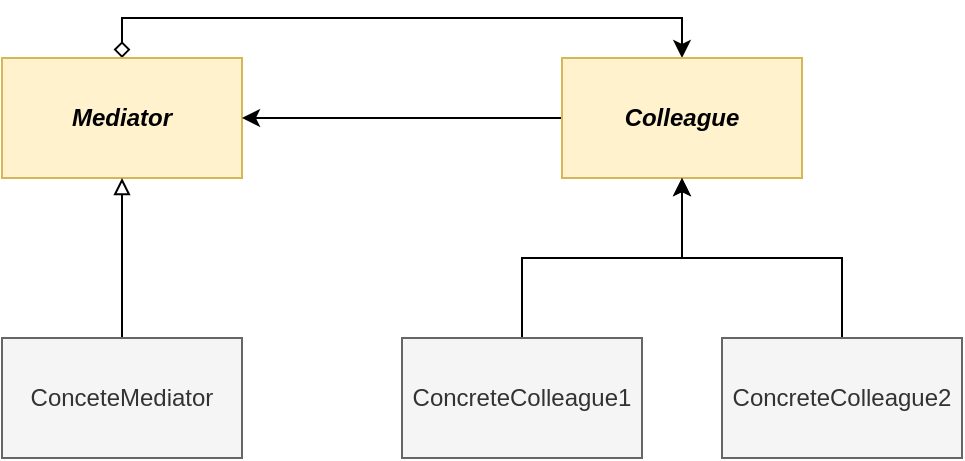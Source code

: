 <mxfile version="10.7.0" type="device"><diagram id="lCD7w0f2RIs3Pr83dUiz" name="Page-1"><mxGraphModel dx="2221" dy="824" grid="1" gridSize="10" guides="1" tooltips="1" connect="1" arrows="1" fold="1" page="1" pageScale="1" pageWidth="827" pageHeight="1169" math="0" shadow="0"><root><mxCell id="0"/><mxCell id="1" parent="0"/><mxCell id="PxoCNgeAGxW1lGTeZrhp-14" style="edgeStyle=orthogonalEdgeStyle;rounded=0;orthogonalLoop=1;jettySize=auto;html=1;entryX=0.5;entryY=0;entryDx=0;entryDy=0;endArrow=classic;endFill=1;startArrow=diamond;startFill=0;" parent="1" source="PxoCNgeAGxW1lGTeZrhp-1" target="PxoCNgeAGxW1lGTeZrhp-2" edge="1"><mxGeometry relative="1" as="geometry"><Array as="points"><mxPoint x="-20" y="180"/><mxPoint x="260" y="180"/></Array></mxGeometry></mxCell><mxCell id="PxoCNgeAGxW1lGTeZrhp-1" value="&lt;b&gt;&lt;i&gt;Mediator&lt;/i&gt;&lt;/b&gt;" style="rounded=0;whiteSpace=wrap;html=1;fillColor=#fff2cc;strokeColor=#d6b656;" parent="1" vertex="1"><mxGeometry x="-80" y="200" width="120" height="60" as="geometry"/></mxCell><mxCell id="PxoCNgeAGxW1lGTeZrhp-9" style="edgeStyle=orthogonalEdgeStyle;rounded=0;orthogonalLoop=1;jettySize=auto;html=1;entryX=1;entryY=0.5;entryDx=0;entryDy=0;" parent="1" source="PxoCNgeAGxW1lGTeZrhp-2" target="PxoCNgeAGxW1lGTeZrhp-1" edge="1"><mxGeometry relative="1" as="geometry"/></mxCell><mxCell id="PxoCNgeAGxW1lGTeZrhp-2" value="&lt;b&gt;&lt;i&gt;Colleague&lt;/i&gt;&lt;/b&gt;" style="rounded=0;whiteSpace=wrap;html=1;fillColor=#fff2cc;strokeColor=#d6b656;" parent="1" vertex="1"><mxGeometry x="200" y="200" width="120" height="60" as="geometry"/></mxCell><mxCell id="PxoCNgeAGxW1lGTeZrhp-10" style="edgeStyle=orthogonalEdgeStyle;rounded=0;orthogonalLoop=1;jettySize=auto;html=1;entryX=0.5;entryY=1;entryDx=0;entryDy=0;endArrow=block;endFill=0;" parent="1" source="PxoCNgeAGxW1lGTeZrhp-3" target="PxoCNgeAGxW1lGTeZrhp-1" edge="1"><mxGeometry relative="1" as="geometry"/></mxCell><mxCell id="PxoCNgeAGxW1lGTeZrhp-3" value="ConceteMediator" style="rounded=0;whiteSpace=wrap;html=1;fillColor=#f5f5f5;strokeColor=#666666;fontColor=#333333;" parent="1" vertex="1"><mxGeometry x="-80" y="340" width="120" height="60" as="geometry"/></mxCell><mxCell id="PxoCNgeAGxW1lGTeZrhp-7" style="edgeStyle=orthogonalEdgeStyle;rounded=0;orthogonalLoop=1;jettySize=auto;html=1;entryX=0.5;entryY=1;entryDx=0;entryDy=0;" parent="1" source="PxoCNgeAGxW1lGTeZrhp-4" target="PxoCNgeAGxW1lGTeZrhp-2" edge="1"><mxGeometry relative="1" as="geometry"/></mxCell><mxCell id="PxoCNgeAGxW1lGTeZrhp-4" value="ConcreteColleague1" style="rounded=0;whiteSpace=wrap;html=1;fillColor=#f5f5f5;strokeColor=#666666;fontColor=#333333;" parent="1" vertex="1"><mxGeometry x="120" y="340" width="120" height="60" as="geometry"/></mxCell><mxCell id="PxoCNgeAGxW1lGTeZrhp-8" style="edgeStyle=orthogonalEdgeStyle;rounded=0;orthogonalLoop=1;jettySize=auto;html=1;" parent="1" source="PxoCNgeAGxW1lGTeZrhp-5" edge="1"><mxGeometry relative="1" as="geometry"><mxPoint x="260" y="260" as="targetPoint"/><Array as="points"><mxPoint x="340" y="300"/><mxPoint x="260" y="300"/></Array></mxGeometry></mxCell><mxCell id="PxoCNgeAGxW1lGTeZrhp-5" value="ConcreteColleague2" style="rounded=0;whiteSpace=wrap;html=1;fillColor=#f5f5f5;strokeColor=#666666;fontColor=#333333;" parent="1" vertex="1"><mxGeometry x="280" y="340" width="120" height="60" as="geometry"/></mxCell></root></mxGraphModel></diagram></mxfile>